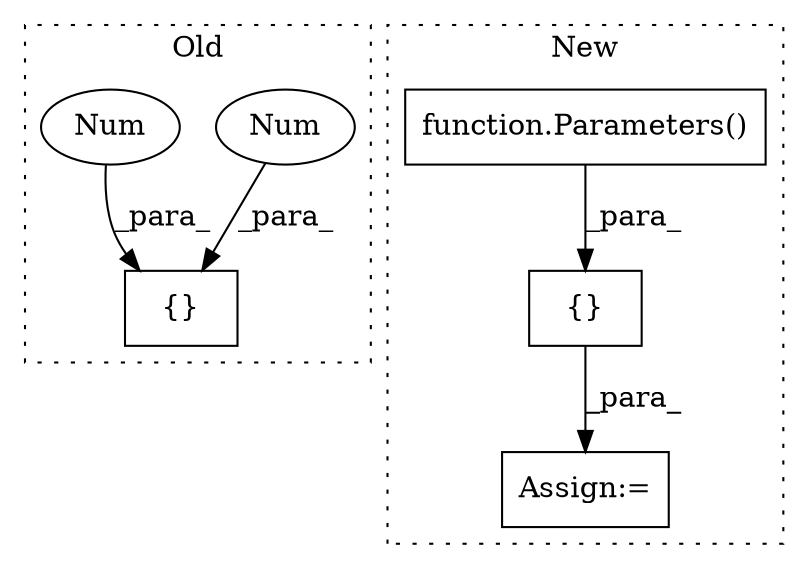 digraph G {
subgraph cluster0 {
1 [label="{}" a="59" s="231,254" l="1,0" shape="box"];
3 [label="Num" a="76" s="238" l="4" shape="ellipse"];
4 [label="Num" a="76" s="244" l="4" shape="ellipse"];
label = "Old";
style="dotted";
}
subgraph cluster1 {
2 [label="function.Parameters()" a="75" s="359" l="49" shape="box"];
5 [label="{}" a="59" s="358,408" l="1,0" shape="box"];
6 [label="Assign:=" a="68" s="518" l="4" shape="box"];
label = "New";
style="dotted";
}
2 -> 5 [label="_para_"];
3 -> 1 [label="_para_"];
4 -> 1 [label="_para_"];
5 -> 6 [label="_para_"];
}